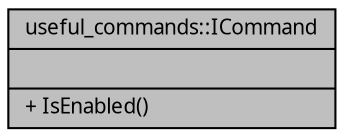 digraph "useful_commands::ICommand"
{
 // INTERACTIVE_SVG=YES
  edge [fontname="Verdana",fontsize="10",labelfontname="Verdana",labelfontsize="10"];
  node [fontname="Verdana",fontsize="10",shape=record];
  Node1 [label="{useful_commands::ICommand\n||+ IsEnabled()\l}",height=0.2,width=0.4,color="black", fillcolor="grey75", style="filled", fontcolor="black"];
}
